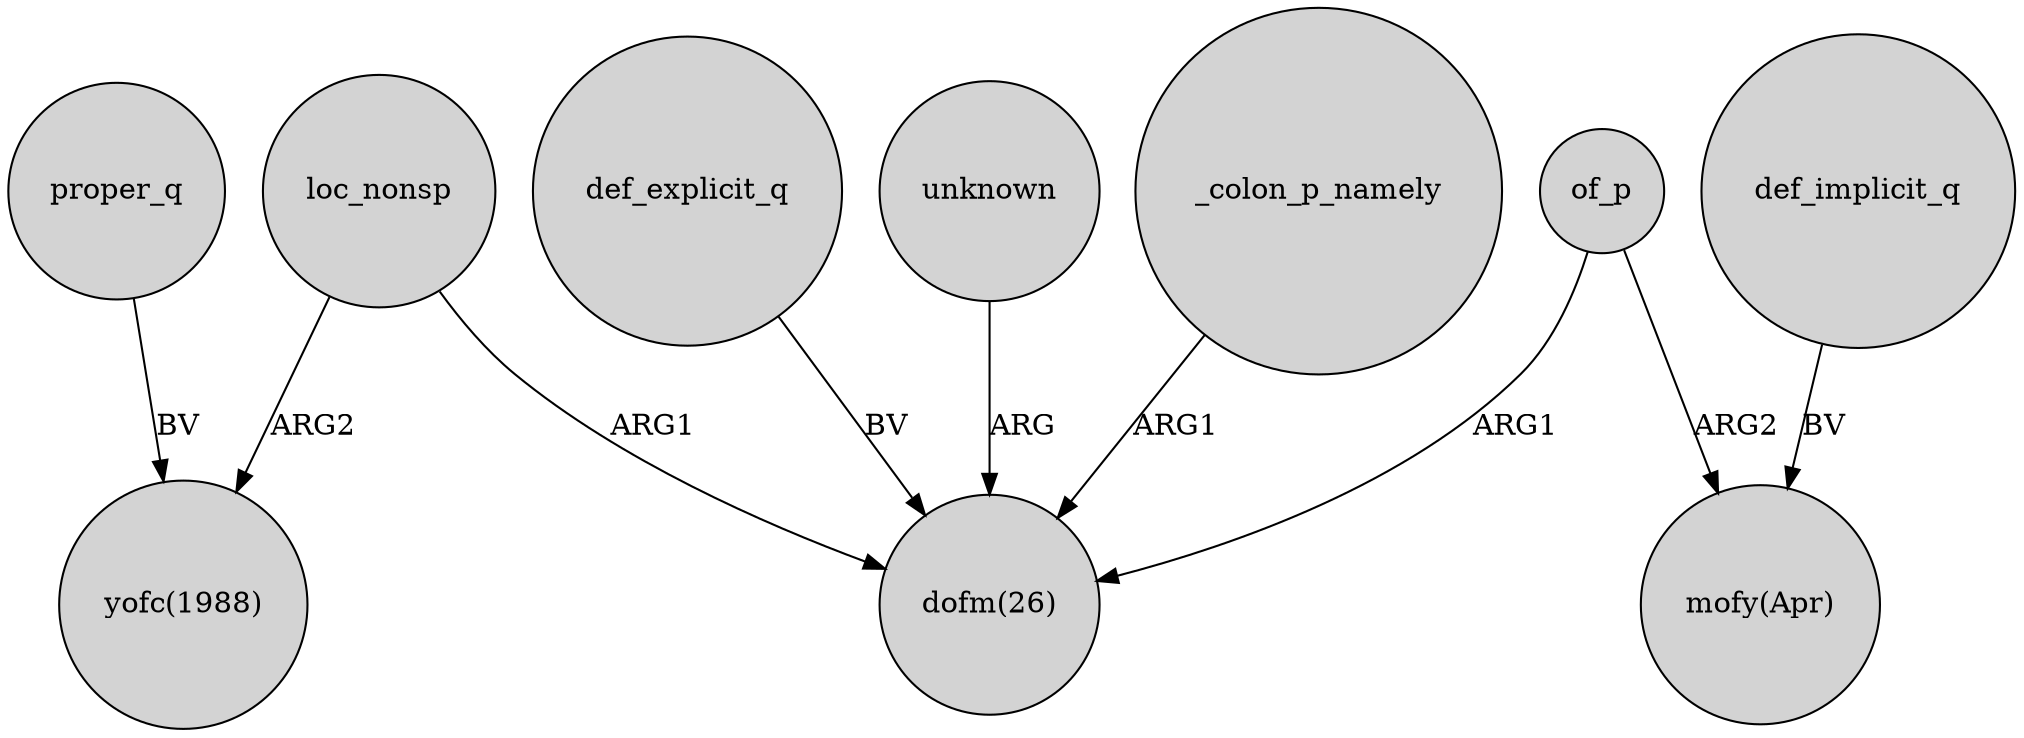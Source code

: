 digraph {
	node [shape=circle style=filled]
	proper_q -> "yofc(1988)" [label=BV]
	of_p -> "mofy(Apr)" [label=ARG2]
	def_implicit_q -> "mofy(Apr)" [label=BV]
	_colon_p_namely -> "dofm(26)" [label=ARG1]
	of_p -> "dofm(26)" [label=ARG1]
	def_explicit_q -> "dofm(26)" [label=BV]
	loc_nonsp -> "yofc(1988)" [label=ARG2]
	unknown -> "dofm(26)" [label=ARG]
	loc_nonsp -> "dofm(26)" [label=ARG1]
}
